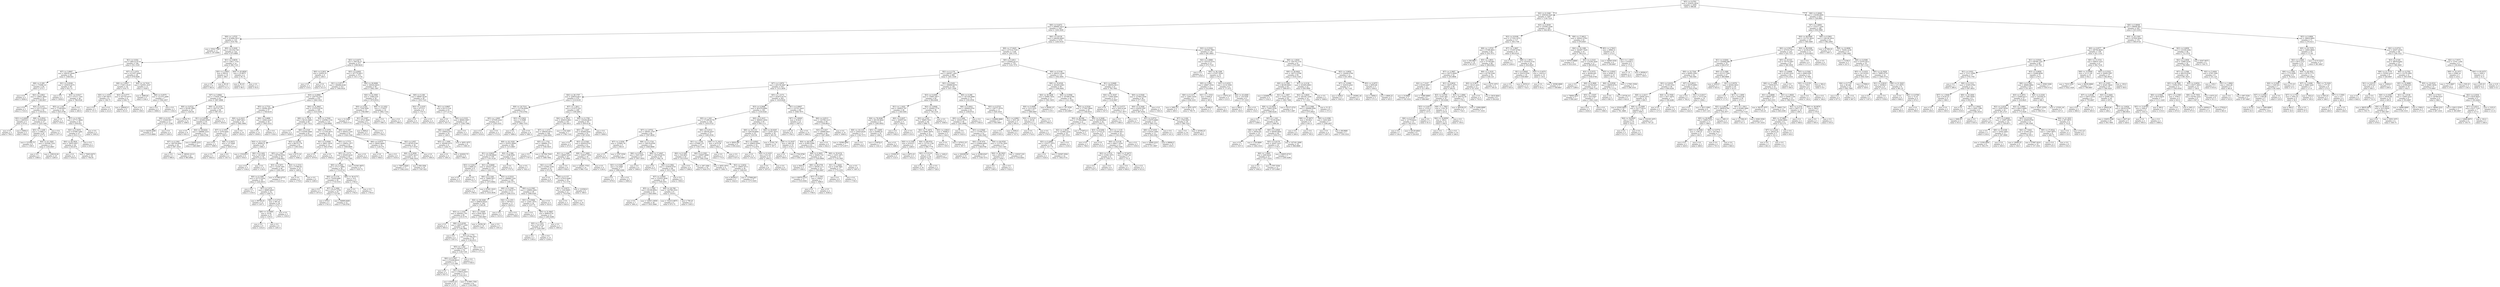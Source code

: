 digraph Tree {
node [shape=box] ;
0 [label="X[5] <= 6.4783\nmse = 332635.3634\nsamples = 2000\nvalue = 996.86"] ;
1 [label="X[2] <= 6.1048\nmse = 309528.5324\nsamples = 1567\nvalue = 1126.7224"] ;
0 -> 1 [labeldistance=2.5, labelangle=45, headlabel="True"] ;
2 [label="X[8] <= 9.4472\nmse = 268085.5012\nsamples = 1407\nvalue = 1204.3049"] ;
1 -> 2 ;
3 [label="X[8] <= 1.0725\nmse = 312694.5013\nsamples = 133\nvalue = 818.782"] ;
2 -> 3 ;
4 [label="mse = 5554.7769\nsamples = 11\nvalue = 187.6364"] ;
3 -> 4 ;
5 [label="X[0] <= 0.2429\nmse = 301232.739\nsamples = 122\nvalue = 875.6885"] ;
3 -> 5 ;
6 [label="X[1] <= 0.924\nmse = 288122.9719\nsamples = 108\nvalue = 951.5185"] ;
5 -> 6 ;
7 [label="X[7] <= 3.8897\nmse = 209181.6444\nsamples = 80\nvalue = 1046.925"] ;
6 -> 7 ;
8 [label="X[6] <= 0.385\nmse = 170496.16\nsamples = 40\nvalue = 1272.7"] ;
7 -> 8 ;
9 [label="mse = 0.0\nsamples = 5\nvalue = 1858.0"] ;
8 -> 9 ;
10 [label="X[2] <= 2.0821\nmse = 138921.9641\nsamples = 35\nvalue = 1189.0857"] ;
8 -> 10 ;
11 [label="mse = 0.0\nsamples = 3\nvalue = 1723.0"] ;
10 -> 11 ;
12 [label="X[3] <= 0.472\nmse = 122715.6553\nsamples = 32\nvalue = 1139.0312"] ;
10 -> 12 ;
13 [label="X[3] <= 0.4428\nmse = 24033.6\nsamples = 5\nvalue = 674.0"] ;
12 -> 13 ;
14 [label="mse = 0.0\nsamples = 3\nvalue = 794.0"] ;
13 -> 14 ;
15 [label="mse = 6084.0\nsamples = 2\nvalue = 494.0"] ;
13 -> 15 ;
16 [label="X[8] <= 4.9541\nmse = 93526.941\nsamples = 27\nvalue = 1225.1481"] ;
12 -> 16 ;
17 [label="X[5] <= 1.1208\nmse = 115891.0\nsamples = 20\nvalue = 1277.0"] ;
16 -> 17 ;
18 [label="mse = 121500.75\nsamples = 8\nvalue = 1189.0"] ;
17 -> 18 ;
19 [label="X[4] <= 41.3583\nmse = 103546.7222\nsamples = 12\nvalue = 1335.6667"] ;
17 -> 19 ;
20 [label="mse = 0.0\nsamples = 2\nvalue = 1586.0"] ;
19 -> 20 ;
21 [label="mse = 109216.04\nsamples = 10\nvalue = 1285.6"] ;
19 -> 21 ;
22 [label="mse = 0.0\nsamples = 7\nvalue = 1077.0"] ;
16 -> 22 ;
23 [label="X[1] <= 0.8349\nmse = 145918.4275\nsamples = 40\nvalue = 821.15"] ;
7 -> 23 ;
24 [label="mse = 0.0\nsamples = 2\nvalue = 1830.0"] ;
23 -> 24 ;
25 [label="X[3] <= 0.6317\nmse = 97211.7341\nsamples = 38\nvalue = 768.0526"] ;
23 -> 25 ;
26 [label="X[5] <= 1.243\nmse = 77328.6021\nsamples = 34\nvalue = 825.4706"] ;
25 -> 26 ;
27 [label="mse = 0.0\nsamples = 2\nvalue = 359.0"] ;
26 -> 27 ;
28 [label="X[7] <= 4.1061\nmse = 67711.9844\nsamples = 32\nvalue = 854.625"] ;
26 -> 28 ;
29 [label="X[3] <= 0.5676\nmse = 67569.7284\nsamples = 27\nvalue = 810.1111"] ;
28 -> 29 ;
30 [label="X[4] <= 44.3624\nmse = 70933.4427\nsamples = 24\nvalue = 833.875"] ;
29 -> 30 ;
31 [label="mse = 0.0\nsamples = 4\nvalue = 1033.0"] ;
30 -> 31 ;
32 [label="mse = 75603.9475\nsamples = 20\nvalue = 794.05"] ;
30 -> 32 ;
33 [label="mse = 0.0\nsamples = 3\nvalue = 620.0"] ;
29 -> 33 ;
34 [label="mse = 0.0\nsamples = 5\nvalue = 1095.0"] ;
28 -> 34 ;
35 [label="mse = 0.0\nsamples = 4\nvalue = 280.0"] ;
25 -> 35 ;
36 [label="X[7] <= 3.1074\nmse = 413357.4949\nsamples = 28\nvalue = 678.9286"] ;
6 -> 36 ;
37 [label="X[8] <= 3.0457\nmse = 172611.8125\nsamples = 16\nvalue = 416.75"] ;
36 -> 37 ;
38 [label="X[5] <= 1.1479\nmse = 697.6875\nsamples = 8\nvalue = 196.75"] ;
37 -> 38 ;
39 [label="mse = 0.0\nsamples = 2\nvalue = 151.0"] ;
38 -> 39 ;
40 [label="mse = 0.0\nsamples = 6\nvalue = 212.0"] ;
38 -> 40 ;
41 [label="X[3] <= 0.4777\nmse = 247725.9375\nsamples = 8\nvalue = 636.75"] ;
37 -> 41 ;
42 [label="mse = 206045.0\nsamples = 6\nvalue = 813.0"] ;
41 -> 42 ;
43 [label="mse = 0.0\nsamples = 2\nvalue = 108.0"] ;
41 -> 43 ;
44 [label="X[4] <= 14.7416\nmse = 520501.4167\nsamples = 12\nvalue = 1028.5"] ;
36 -> 44 ;
45 [label="mse = 3696.64\nsamples = 5\nvalue = 236.4"] ;
44 -> 45 ;
46 [label="X[6] <= 0.0575\nmse = 121375.3469\nsamples = 7\nvalue = 1594.2857"] ;
44 -> 46 ;
47 [label="mse = 0.0\nsamples = 4\nvalue = 1896.0"] ;
46 -> 47 ;
48 [label="mse = 0.0\nsamples = 3\nvalue = 1192.0"] ;
46 -> 48 ;
49 [label="X[1] <= 0.8679\nmse = 15811.7755\nsamples = 14\nvalue = 290.7143"] ;
5 -> 49 ;
50 [label="X[5] <= 2.5954\nmse = 836.01\nsamples = 10\nvalue = 368.7"] ;
49 -> 50 ;
51 [label="mse = 0.0\nsamples = 8\nvalue = 383.0"] ;
50 -> 51 ;
52 [label="mse = 90.25\nsamples = 2\nvalue = 311.5"] ;
50 -> 52 ;
53 [label="X[4] <= 45.8958\nmse = 35.6875\nsamples = 4\nvalue = 95.75"] ;
49 -> 53 ;
54 [label="mse = 56.25\nsamples = 2\nvalue = 98.5"] ;
53 -> 54 ;
55 [label="mse = 0.0\nsamples = 2\nvalue = 93.0"] ;
53 -> 55 ;
56 [label="X[6] <= 0.8139\nmse = 246292.6005\nsamples = 1274\nvalue = 1244.5518"] ;
2 -> 56 ;
57 [label="X[8] <= 17.0425\nmse = 237214.7105\nsamples = 1156\nvalue = 1281.5701"] ;
56 -> 57 ;
58 [label="X[3] <= 0.4475\nmse = 180130.37\nsamples = 377\nvalue = 1398.9629"] ;
57 -> 58 ;
59 [label="X[0] <= 0.3631\nmse = 22650.25\nsamples = 4\nvalue = 260.5"] ;
58 -> 59 ;
60 [label="mse = 0.0\nsamples = 2\nvalue = 110.0"] ;
59 -> 60 ;
61 [label="mse = 0.0\nsamples = 2\nvalue = 411.0"] ;
59 -> 61 ;
62 [label="X[3] <= 0.6402\nmse = 167770.9411\nsamples = 373\nvalue = 1411.1716"] ;
58 -> 62 ;
63 [label="X[1] <= 0.8717\nmse = 166466.6168\nsamples = 315\nvalue = 1364.9524"] ;
62 -> 63 ;
64 [label="X[7] <= 3.6964\nmse = 173029.7286\nsamples = 83\nvalue = 1087.6988"] ;
63 -> 64 ;
65 [label="X[6] <= 0.6722\nmse = 50109.7984\nsamples = 25\nvalue = 1320.04"] ;
64 -> 65 ;
66 [label="X[0] <= 0.231\nmse = 31644.5917\nsamples = 13\nvalue = 1157.1538"] ;
65 -> 66 ;
67 [label="mse = 44239.2099\nsamples = 9\nvalue = 1135.8889"] ;
66 -> 67 ;
68 [label="mse = 0.0\nsamples = 4\nvalue = 1205.0"] ;
66 -> 68 ;
69 [label="mse = 10232.75\nsamples = 12\nvalue = 1496.5"] ;
65 -> 69 ;
70 [label="X[8] <= 14.2374\nmse = 192714.7301\nsamples = 58\nvalue = 987.5517"] ;
64 -> 70 ;
71 [label="X[1] <= 0.8588\nmse = 163462.0509\nsamples = 55\nvalue = 942.2"] ;
70 -> 71 ;
72 [label="mse = 0.0\nsamples = 8\nvalue = 601.0"] ;
71 -> 72 ;
73 [label="X[4] <= 39.6254\nmse = 168096.7533\nsamples = 47\nvalue = 1000.2766"] ;
71 -> 73 ;
74 [label="X[7] <= 4.1061\nmse = 160728.6942\nsamples = 44\nvalue = 967.1818"] ;
73 -> 74 ;
75 [label="mse = 0.0\nsamples = 2\nvalue = 996.0"] ;
74 -> 75 ;
76 [label="mse = 168341.0113\nsamples = 42\nvalue = 965.8095"] ;
74 -> 76 ;
77 [label="mse = 24494.2222\nsamples = 3\nvalue = 1485.6667"] ;
73 -> 77 ;
78 [label="mse = 0.0\nsamples = 3\nvalue = 1819.0"] ;
70 -> 78 ;
79 [label="X[3] <= 0.4984\nmse = 126779.2341\nsamples = 232\nvalue = 1464.1422"] ;
63 -> 79 ;
80 [label="X[5] <= 2.7722\nmse = 30308.3433\nsamples = 37\nvalue = 1746.6216"] ;
79 -> 80 ;
81 [label="X[0] <= 0.1615\nmse = 6987.6011\nsamples = 19\nvalue = 1882.3684"] ;
80 -> 81 ;
82 [label="X[7] <= 2.1053\nmse = 3378.4444\nsamples = 9\nvalue = 1805.0"] ;
81 -> 82 ;
83 [label="mse = 0.0\nsamples = 2\nvalue = 1698.0"] ;
82 -> 83 ;
84 [label="X[6] <= 0.5672\nmse = 137.9592\nsamples = 7\nvalue = 1835.5714"] ;
82 -> 84 ;
85 [label="mse = 0.0\nsamples = 5\nvalue = 1843.0"] ;
84 -> 85 ;
86 [label="mse = 0.0\nsamples = 2\nvalue = 1817.0"] ;
84 -> 86 ;
87 [label="mse = 0.0\nsamples = 10\nvalue = 1952.0"] ;
81 -> 87 ;
88 [label="X[6] <= 0.4899\nmse = 14942.2222\nsamples = 18\nvalue = 1603.3333"] ;
80 -> 88 ;
89 [label="mse = 0.0\nsamples = 15\nvalue = 1658.0"] ;
88 -> 89 ;
90 [label="mse = 0.0\nsamples = 3\nvalue = 1330.0"] ;
88 -> 90 ;
91 [label="X[4] <= 31.9647\nmse = 127070.6378\nsamples = 195\nvalue = 1410.5436"] ;
79 -> 91 ;
92 [label="X[8] <= 11.7676\nmse = 94122.5683\nsamples = 85\nvalue = 1267.7412"] ;
91 -> 92 ;
93 [label="mse = 0.0\nsamples = 4\nvalue = 1839.0"] ;
92 -> 93 ;
94 [label="X[6] <= 0.529\nmse = 81859.3848\nsamples = 81\nvalue = 1239.5309"] ;
92 -> 94 ;
95 [label="X[4] <= 22.1125\nmse = 36409.31\nsamples = 20\nvalue = 1084.3"] ;
94 -> 95 ;
96 [label="mse = 153228.0\nsamples = 4\nvalue = 934.0"] ;
95 -> 96 ;
97 [label="X[0] <= 0.1402\nmse = 145.2344\nsamples = 16\nvalue = 1121.875"] ;
95 -> 97 ;
98 [label="mse = 0.0\nsamples = 5\nvalue = 1104.0"] ;
97 -> 98 ;
99 [label="mse = 0.0\nsamples = 11\nvalue = 1130.0"] ;
97 -> 99 ;
100 [label="X[3] <= 0.6181\nmse = 86270.179\nsamples = 61\nvalue = 1290.4262"] ;
94 -> 100 ;
101 [label="X[5] <= 1.243\nmse = 80794.0354\nsamples = 56\nvalue = 1258.4821"] ;
100 -> 101 ;
102 [label="X[3] <= 0.5071\nmse = 72230.7491\nsamples = 46\nvalue = 1209.1087"] ;
101 -> 102 ;
103 [label="X[0] <= 0.1289\nmse = 33773.3254\nsamples = 39\nvalue = 1224.4615"] ;
102 -> 103 ;
104 [label="mse = 0.0\nsamples = 7\nvalue = 1150.0"] ;
103 -> 104 ;
105 [label="X[7] <= 2.074\nmse = 39683.0625\nsamples = 32\nvalue = 1240.75"] ;
103 -> 105 ;
106 [label="mse = 99798.25\nsamples = 12\nvalue = 1187.5"] ;
105 -> 106 ;
107 [label="X[0] <= 0.2733\nmse = 891.81\nsamples = 20\nvalue = 1272.7"] ;
105 -> 107 ;
108 [label="X[8] <= 15.0468\nmse = 19.44\nsamples = 15\nvalue = 1255.6"] ;
107 -> 108 ;
109 [label="mse = 0.0\nsamples = 9\nvalue = 1252.0"] ;
108 -> 109 ;
110 [label="mse = 0.0\nsamples = 6\nvalue = 1261.0"] ;
108 -> 110 ;
111 [label="mse = 0.0\nsamples = 5\nvalue = 1324.0"] ;
107 -> 111 ;
112 [label="mse = 277863.6735\nsamples = 7\nvalue = 1123.5714"] ;
102 -> 112 ;
113 [label="X[2] <= 2.1514\nmse = 57389.04\nsamples = 10\nvalue = 1485.6"] ;
101 -> 113 ;
114 [label="mse = 0.0\nsamples = 4\nvalue = 1779.0"] ;
113 -> 114 ;
115 [label="mse = 0.0\nsamples = 6\nvalue = 1290.0"] ;
113 -> 115 ;
116 [label="mse = 8172.16\nsamples = 5\nvalue = 1648.2"] ;
100 -> 116 ;
117 [label="X[2] <= 3.7026\nmse = 124596.1154\nsamples = 110\nvalue = 1520.8909"] ;
91 -> 117 ;
118 [label="X[0] <= 0.1078\nmse = 111530.5675\nsamples = 58\nvalue = 1692.8103"] ;
117 -> 118 ;
119 [label="X[1] <= 0.9384\nmse = 16621.3018\nsamples = 13\nvalue = 1842.0769"] ;
118 -> 119 ;
120 [label="mse = 0.0\nsamples = 5\nvalue = 1679.0"] ;
119 -> 120 ;
121 [label="mse = 0.0\nsamples = 8\nvalue = 1944.0"] ;
119 -> 121 ;
122 [label="X[5] <= 3.7772\nmse = 130652.7477\nsamples = 45\nvalue = 1649.6889"] ;
118 -> 122 ;
123 [label="X[5] <= 1.3173\nmse = 65029.4224\nsamples = 43\nvalue = 1706.1395"] ;
122 -> 123 ;
124 [label="X[0] <= 0.1492\nmse = 57117.4964\nsamples = 39\nvalue = 1733.8718"] ;
123 -> 124 ;
125 [label="X[0] <= 0.1176\nmse = 73229.0489\nsamples = 30\nvalue = 1718.5333"] ;
124 -> 125 ;
126 [label="mse = 0.0\nsamples = 5\nvalue = 1673.0"] ;
125 -> 126 ;
127 [label="X[7] <= 3.1694\nmse = 87377.2704\nsamples = 25\nvalue = 1727.64"] ;
125 -> 127 ;
128 [label="mse = 676.0\nsamples = 2\nvalue = 1741.0"] ;
127 -> 128 ;
129 [label="mse = 94899.6408\nsamples = 23\nvalue = 1726.4783"] ;
127 -> 129 ;
130 [label="X[4] <= 36.4173\nmse = 14.0\nsamples = 9\nvalue = 1785.0"] ;
124 -> 130 ;
131 [label="mse = 0.0\nsamples = 2\nvalue = 1792.0"] ;
130 -> 131 ;
132 [label="mse = 0.0\nsamples = 7\nvalue = 1783.0"] ;
130 -> 132 ;
133 [label="mse = 61561.6875\nsamples = 4\nvalue = 1435.75"] ;
123 -> 133 ;
134 [label="mse = 0.0\nsamples = 2\nvalue = 436.0"] ;
122 -> 134 ;
135 [label="X[0] <= 0.1267\nmse = 69432.1165\nsamples = 52\nvalue = 1329.1346"] ;
117 -> 135 ;
136 [label="X[6] <= 0.0575\nmse = 56043.9844\nsamples = 16\nvalue = 1129.375"] ;
135 -> 136 ;
137 [label="mse = 0.0\nsamples = 10\nvalue = 946.0"] ;
136 -> 137 ;
138 [label="mse = 0.0\nsamples = 6\nvalue = 1435.0"] ;
136 -> 138 ;
139 [label="X[2] <= 4.957\nmse = 49765.0764\nsamples = 36\nvalue = 1417.9167"] ;
135 -> 139 ;
140 [label="X[6] <= 0.3958\nmse = 43297.4215\nsamples = 33\nvalue = 1448.1818"] ;
139 -> 140 ;
141 [label="mse = 76972.6505\nsamples = 17\nvalue = 1392.2353"] ;
140 -> 141 ;
142 [label="mse = 658.3594\nsamples = 16\nvalue = 1507.625"] ;
140 -> 142 ;
143 [label="mse = 0.0\nsamples = 3\nvalue = 1085.0"] ;
139 -> 143 ;
144 [label="X[4] <= 26.8496\nmse = 100242.8433\nsamples = 58\nvalue = 1662.1897"] ;
62 -> 144 ;
145 [label="X[4] <= 22.3583\nmse = 15482.019\nsamples = 29\nvalue = 1870.6552"] ;
144 -> 145 ;
146 [label="X[0] <= 0.203\nmse = 7256.5956\nsamples = 15\nvalue = 1766.0667"] ;
145 -> 146 ;
147 [label="mse = 12.2449\nsamples = 7\nvalue = 1820.5714"] ;
146 -> 147 ;
148 [label="X[1] <= 0.907\nmse = 8721.4844\nsamples = 8\nvalue = 1718.375"] ;
146 -> 148 ;
149 [label="mse = 8464.0\nsamples = 5\nvalue = 1673.0"] ;
148 -> 149 ;
150 [label="mse = 0.0\nsamples = 3\nvalue = 1794.0"] ;
148 -> 150 ;
151 [label="X[8] <= 12.1052\nmse = 17.6327\nsamples = 14\nvalue = 1982.7143"] ;
145 -> 151 ;
152 [label="mse = 0.0\nsamples = 12\nvalue = 1981.0"] ;
151 -> 152 ;
153 [label="mse = 0.0\nsamples = 2\nvalue = 1993.0"] ;
151 -> 153 ;
154 [label="X[0] <= 0.168\nmse = 98087.9239\nsamples = 29\nvalue = 1453.7241"] ;
144 -> 154 ;
155 [label="X[2] <= 3.2235\nmse = 8712.0\nsamples = 6\nvalue = 1747.0"] ;
154 -> 155 ;
156 [label="mse = 0.0\nsamples = 4\nvalue = 1813.0"] ;
155 -> 156 ;
157 [label="mse = 0.0\nsamples = 2\nvalue = 1615.0"] ;
155 -> 157 ;
158 [label="X[1] <= 0.8607\nmse = 93112.518\nsamples = 23\nvalue = 1377.2174"] ;
154 -> 158 ;
159 [label="mse = 0.0\nsamples = 4\nvalue = 1617.0"] ;
158 -> 159 ;
160 [label="X[0] <= 0.3103\nmse = 98062.5097\nsamples = 19\nvalue = 1326.7368"] ;
158 -> 160 ;
161 [label="X[6] <= 0.508\nmse = 106932.875\nsamples = 16\nvalue = 1365.5"] ;
160 -> 161 ;
162 [label="X[5] <= 1.1409\nmse = 182049.4375\nsamples = 8\nvalue = 1244.75"] ;
161 -> 162 ;
163 [label="mse = 0.0\nsamples = 4\nvalue = 1491.0"] ;
162 -> 163 ;
164 [label="mse = 242820.75\nsamples = 4\nvalue = 998.5"] ;
162 -> 164 ;
165 [label="mse = 2655.1875\nsamples = 8\nvalue = 1486.25"] ;
161 -> 165 ;
166 [label="mse = 0.0\nsamples = 3\nvalue = 1120.0"] ;
160 -> 166 ;
167 [label="X[0] <= 0.2811\nmse = 254943.8115\nsamples = 779\nvalue = 1224.7574"] ;
57 -> 167 ;
168 [label="X[2] <= 4.1176\nmse = 246567.1462\nsamples = 669\nvalue = 1261.3169"] ;
167 -> 168 ;
169 [label="X[7] <= 2.2879\nmse = 245130.5847\nsamples = 533\nvalue = 1313.3659"] ;
168 -> 169 ;
170 [label="X[4] <= 26.1707\nmse = 226016.9411\nsamples = 270\nvalue = 1210.8185"] ;
169 -> 170 ;
171 [label="X[8] <= 18.7314\nmse = 112726.8209\nsamples = 21\nvalue = 1703.4762"] ;
170 -> 171 ;
172 [label="X[5] <= 1.2005\nmse = 107030.2222\nsamples = 6\nvalue = 1250.3333"] ;
171 -> 172 ;
173 [label="mse = 0.0\nsamples = 4\nvalue = 1019.0"] ;
172 -> 173 ;
174 [label="mse = 0.0\nsamples = 2\nvalue = 1713.0"] ;
172 -> 174 ;
175 [label="X[3] <= 0.5622\nmse = 15.9289\nsamples = 15\nvalue = 1884.7333"] ;
171 -> 175 ;
176 [label="mse = 0.0\nsamples = 7\nvalue = 1889.0"] ;
175 -> 176 ;
177 [label="mse = 0.0\nsamples = 8\nvalue = 1881.0"] ;
175 -> 177 ;
178 [label="X[7] <= 1.5811\nmse = 213375.522\nsamples = 249\nvalue = 1169.2691"] ;
170 -> 178 ;
179 [label="X[4] <= 71.3412\nmse = 200610.4821\nsamples = 191\nvalue = 1263.3613"] ;
178 -> 179 ;
180 [label="X[7] <= 1.1272\nmse = 198430.5073\nsamples = 184\nvalue = 1244.4402"] ;
179 -> 180 ;
181 [label="X[8] <= 42.1029\nmse = 191912.9008\nsamples = 168\nvalue = 1215.6667"] ;
180 -> 181 ;
182 [label="X[1] <= 0.8425\nmse = 191248.8929\nsamples = 159\nvalue = 1191.0126"] ;
181 -> 182 ;
183 [label="X[3] <= 0.6417\nmse = 6480.25\nsamples = 6\nvalue = 831.5"] ;
182 -> 183 ;
184 [label="mse = 0.0\nsamples = 3\nvalue = 912.0"] ;
183 -> 184 ;
185 [label="mse = 0.0\nsamples = 3\nvalue = 751.0"] ;
183 -> 185 ;
186 [label="X[1] <= 0.8468\nmse = 193227.3537\nsamples = 153\nvalue = 1205.1111"] ;
182 -> 186 ;
187 [label="X[0] <= 0.1262\nmse = 74900.5917\nsamples = 13\nvalue = 1473.8462"] ;
186 -> 187 ;
188 [label="mse = 0.0\nsamples = 2\nvalue = 1790.0"] ;
187 -> 188 ;
189 [label="mse = 67041.3223\nsamples = 11\nvalue = 1416.3636"] ;
187 -> 189 ;
190 [label="X[3] <= 0.5223\nmse = 196886.1324\nsamples = 140\nvalue = 1180.1571"] ;
186 -> 190 ;
191 [label="X[0] <= 0.1595\nmse = 211138.0177\nsamples = 111\nvalue = 1206.3153"] ;
190 -> 191 ;
192 [label="X[4] <= 36.3208\nmse = 208916.9524\nsamples = 100\nvalue = 1160.26"] ;
191 -> 192 ;
193 [label="X[5] <= 1.1316\nmse = 240026.1791\nsamples = 85\nvalue = 1135.5176"] ;
192 -> 193 ;
194 [label="mse = 0.0\nsamples = 3\nvalue = 893.0"] ;
193 -> 194 ;
195 [label="X[6] <= 0.4338\nmse = 246577.1404\nsamples = 82\nvalue = 1144.3902"] ;
193 -> 195 ;
196 [label="mse = 0.0\nsamples = 4\nvalue = 1307.0"] ;
195 -> 196 ;
197 [label="X[5] <= 1.774\nmse = 257796.5871\nsamples = 78\nvalue = 1136.0513"] ;
195 -> 197 ;
198 [label="X[5] <= 1.243\nmse = 263012.7057\nsamples = 76\nvalue = 1129.7105"] ;
197 -> 198 ;
199 [label="X[0] <= 0.1407\nmse = 272248.9818\nsamples = 73\nvalue = 1137.589"] ;
198 -> 199 ;
200 [label="mse = 0.0\nsamples = 2\nvalue = 927.0"] ;
199 -> 200 ;
201 [label="X[5] <= 1.2005\nmse = 278633.5453\nsamples = 71\nvalue = 1143.5211"] ;
199 -> 201 ;
202 [label="mse = 63455.25\nsamples = 10\nvalue = 1137.5"] ;
201 -> 202 ;
203 [label="mse = 313901.7581\nsamples = 61\nvalue = 1144.5082"] ;
201 -> 203 ;
204 [label="mse = 0.0\nsamples = 3\nvalue = 938.0"] ;
198 -> 204 ;
205 [label="mse = 0.0\nsamples = 2\nvalue = 1377.0"] ;
197 -> 205 ;
206 [label="X[1] <= 1.0249\nmse = 9504.3822\nsamples = 15\nvalue = 1300.4667"] ;
192 -> 206 ;
207 [label="mse = 14256.36\nsamples = 10\nvalue = 1300.2"] ;
206 -> 207 ;
208 [label="mse = 0.0\nsamples = 5\nvalue = 1301.0"] ;
206 -> 208 ;
209 [label="X[2] <= 2.1351\nmse = 36750.0\nsamples = 11\nvalue = 1625.0"] ;
191 -> 209 ;
210 [label="mse = 0.0\nsamples = 5\nvalue = 1415.0"] ;
209 -> 210 ;
211 [label="mse = 0.0\nsamples = 6\nvalue = 1800.0"] ;
209 -> 211 ;
212 [label="X[0] <= 0.1595\nmse = 129692.2402\nsamples = 29\nvalue = 1080.0345"] ;
190 -> 212 ;
213 [label="X[3] <= 0.5848\nmse = 12441.1875\nsamples = 24\nvalue = 1237.75"] ;
212 -> 213 ;
214 [label="mse = 0.0\nsamples = 3\nvalue = 1044.0"] ;
213 -> 214 ;
215 [label="X[4] <= 31.9647\nmse = 8089.6735\nsamples = 21\nvalue = 1265.4286"] ;
213 -> 215 ;
216 [label="X[5] <= 1.1551\nmse = 233.4722\nsamples = 18\nvalue = 1229.1667"] ;
215 -> 216 ;
217 [label="mse = 0.0\nsamples = 3\nvalue = 1195.0"] ;
216 -> 217 ;
218 [label="mse = 0.0\nsamples = 15\nvalue = 1236.0"] ;
216 -> 218 ;
219 [label="mse = 0.0\nsamples = 3\nvalue = 1483.0"] ;
215 -> 219 ;
220 [label="mse = 0.0\nsamples = 5\nvalue = 323.0"] ;
212 -> 220 ;
221 [label="X[2] <= 2.568\nmse = 3196.8395\nsamples = 9\nvalue = 1651.2222"] ;
181 -> 221 ;
222 [label="mse = 0.0\nsamples = 2\nvalue = 1757.0"] ;
221 -> 222 ;
223 [label="mse = 0.0\nsamples = 7\nvalue = 1621.0"] ;
221 -> 223 ;
224 [label="X[5] <= 1.1741\nmse = 166894.3711\nsamples = 16\nvalue = 1546.5625"] ;
180 -> 224 ;
225 [label="mse = 0.0\nsamples = 3\nvalue = 1797.0"] ;
224 -> 225 ;
226 [label="mse = 187594.7929\nsamples = 13\nvalue = 1488.7692"] ;
224 -> 226 ;
227 [label="mse = 1142.2041\nsamples = 7\nvalue = 1760.7143"] ;
179 -> 227 ;
228 [label="X[0] <= 0.1799\nmse = 130246.8633\nsamples = 58\nvalue = 859.4138"] ;
178 -> 228 ;
229 [label="X[5] <= 1.2207\nmse = 85484.0542\nsamples = 55\nvalue = 807.6182"] ;
228 -> 229 ;
230 [label="mse = 0.0\nsamples = 4\nvalue = 475.0"] ;
229 -> 230 ;
231 [label="X[3] <= 0.5363\nmse = 82830.8743\nsamples = 51\nvalue = 833.7059"] ;
229 -> 231 ;
232 [label="X[1] <= 1.1446\nmse = 46865.5225\nsamples = 33\nvalue = 741.8485"] ;
231 -> 232 ;
233 [label="X[2] <= 2.145\nmse = 41944.3104\nsamples = 25\nvalue = 672.36"] ;
232 -> 233 ;
234 [label="mse = 0.0\nsamples = 6\nvalue = 540.0"] ;
233 -> 234 ;
235 [label="X[0] <= 0.137\nmse = 47910.4488\nsamples = 19\nvalue = 714.1579"] ;
233 -> 235 ;
236 [label="X[1] <= 0.9273\nmse = 1343.6095\nsamples = 13\nvalue = 776.0769"] ;
235 -> 236 ;
237 [label="mse = 0.0\nsamples = 3\nvalue = 843.0"] ;
236 -> 237 ;
238 [label="mse = 0.0\nsamples = 10\nvalue = 756.0"] ;
236 -> 238 ;
239 [label="mse = 122500.0\nsamples = 6\nvalue = 580.0"] ;
235 -> 239 ;
240 [label="mse = 0.0\nsamples = 8\nvalue = 959.0"] ;
232 -> 240 ;
241 [label="X[8] <= 17.2895\nmse = 104937.7654\nsamples = 18\nvalue = 1002.1111"] ;
231 -> 241 ;
242 [label="mse = 129281.7755\nsamples = 14\nvalue = 966.7143"] ;
241 -> 242 ;
243 [label="mse = 0.0\nsamples = 4\nvalue = 1126.0"] ;
241 -> 243 ;
244 [label="mse = 0.0\nsamples = 3\nvalue = 1809.0"] ;
228 -> 244 ;
245 [label="X[5] <= 1.3173\nmse = 242873.9179\nsamples = 263\nvalue = 1418.6426"] ;
169 -> 245 ;
246 [label="X[3] <= 0.5848\nmse = 261676.6984\nsamples = 183\nvalue = 1318.0328"] ;
245 -> 246 ;
247 [label="X[5] <= 1.243\nmse = 171285.6179\nsamples = 138\nvalue = 1435.0725"] ;
246 -> 247 ;
248 [label="X[7] <= 2.9752\nmse = 189301.5797\nsamples = 66\nvalue = 1597.8939"] ;
247 -> 248 ;
249 [label="X[7] <= 2.5556\nmse = 153485.76\nsamples = 5\nvalue = 963.8"] ;
248 -> 249 ;
250 [label="mse = 0.0\nsamples = 2\nvalue = 1441.0"] ;
249 -> 250 ;
251 [label="mse = 2787.5556\nsamples = 3\nvalue = 645.6667"] ;
249 -> 251 ;
252 [label="X[8] <= 17.1724\nmse = 156578.9336\nsamples = 61\nvalue = 1649.8689"] ;
248 -> 252 ;
253 [label="X[6] <= 0.5012\nmse = 1925.5207\nsamples = 11\nvalue = 1957.5455"] ;
252 -> 253 ;
254 [label="X[3] <= 0.5285\nmse = 52.2449\nsamples = 7\nvalue = 1990.4286"] ;
253 -> 254 ;
255 [label="mse = 0.0\nsamples = 2\nvalue = 1979.0"] ;
254 -> 255 ;
256 [label="mse = 0.0\nsamples = 5\nvalue = 1995.0"] ;
254 -> 256 ;
257 [label="mse = 0.0\nsamples = 4\nvalue = 1900.0"] ;
253 -> 257 ;
258 [label="X[8] <= 17.4047\nmse = 165194.6276\nsamples = 50\nvalue = 1582.18"] ;
252 -> 258 ;
259 [label="mse = 0.0\nsamples = 2\nvalue = 777.0"] ;
258 -> 259 ;
260 [label="X[0] <= 0.1862\nmse = 143939.0725\nsamples = 48\nvalue = 1615.7292"] ;
258 -> 260 ;
261 [label="X[7] <= 3.0045\nmse = 153553.3938\nsamples = 39\nvalue = 1549.2051"] ;
260 -> 261 ;
262 [label="X[5] <= 1.1582\nmse = 95108.9054\nsamples = 33\nvalue = 1645.6061"] ;
261 -> 262 ;
263 [label="mse = 0.0\nsamples = 7\nvalue = 1691.0"] ;
262 -> 263 ;
264 [label="mse = 120011.0059\nsamples = 26\nvalue = 1633.3846"] ;
262 -> 264 ;
265 [label="X[8] <= 20.708\nmse = 142768.3333\nsamples = 6\nvalue = 1019.0"] ;
261 -> 265 ;
266 [label="mse = 152212.6875\nsamples = 4\nvalue = 875.75"] ;
265 -> 266 ;
267 [label="mse = 756.25\nsamples = 2\nvalue = 1305.5"] ;
265 -> 267 ;
268 [label="mse = 0.0\nsamples = 9\nvalue = 1904.0"] ;
260 -> 268 ;
269 [label="X[6] <= 0.2512\nmse = 108192.9257\nsamples = 72\nvalue = 1285.8194"] ;
247 -> 269 ;
270 [label="X[1] <= 1.1204\nmse = 87666.135\nsamples = 67\nvalue = 1330.1194"] ;
269 -> 270 ;
271 [label="X[0] <= 0.1445\nmse = 334.4931\nsamples = 24\nvalue = 1415.9167"] ;
270 -> 271 ;
272 [label="mse = 0.0\nsamples = 8\nvalue = 1399.0"] ;
271 -> 272 ;
273 [label="mse = 287.1094\nsamples = 16\nvalue = 1424.375"] ;
271 -> 273 ;
274 [label="X[0] <= 0.1595\nmse = 130007.6668\nsamples = 43\nvalue = 1282.2326"] ;
270 -> 274 ;
275 [label="mse = 2655.1875\nsamples = 4\nvalue = 1492.75"] ;
274 -> 275 ;
276 [label="X[2] <= 3.0432\nmse = 138057.8711\nsamples = 39\nvalue = 1260.641"] ;
274 -> 276 ;
277 [label="mse = 85264.0\nsamples = 2\nvalue = 1022.0"] ;
276 -> 277 ;
278 [label="mse = 137666.843\nsamples = 37\nvalue = 1273.5405"] ;
276 -> 278 ;
279 [label="X[4] <= 71.3412\nmse = 4570.56\nsamples = 5\nvalue = 692.2"] ;
269 -> 279 ;
280 [label="mse = 0.0\nsamples = 2\nvalue = 775.0"] ;
279 -> 280 ;
281 [label="mse = 0.0\nsamples = 3\nvalue = 637.0"] ;
279 -> 281 ;
282 [label="X[0] <= 0.1615\nmse = 368043.1654\nsamples = 45\nvalue = 959.1111"] ;
246 -> 282 ;
283 [label="X[8] <= 19.1151\nmse = 329159.6064\nsamples = 25\nvalue = 1333.56"] ;
282 -> 283 ;
284 [label="mse = 8929.284\nsamples = 9\nvalue = 659.2222"] ;
283 -> 284 ;
285 [label="X[1] <= 0.8563\nmse = 109622.8594\nsamples = 16\nvalue = 1712.875"] ;
283 -> 285 ;
286 [label="mse = 0.0\nsamples = 4\nvalue = 1141.0"] ;
285 -> 286 ;
287 [label="X[0] <= 0.1419\nmse = 812.25\nsamples = 12\nvalue = 1903.5"] ;
285 -> 287 ;
288 [label="mse = 0.0\nsamples = 6\nvalue = 1875.0"] ;
287 -> 288 ;
289 [label="mse = 0.0\nsamples = 6\nvalue = 1932.0"] ;
287 -> 289 ;
290 [label="X[4] <= 20.6267\nmse = 22301.4475\nsamples = 20\nvalue = 491.05"] ;
282 -> 290 ;
291 [label="mse = 31541.76\nsamples = 10\nvalue = 567.2"] ;
290 -> 291 ;
292 [label="X[4] <= 31.9167\nmse = 1463.49\nsamples = 10\nvalue = 414.9"] ;
290 -> 292 ;
293 [label="mse = 0.0\nsamples = 3\nvalue = 440.0"] ;
292 -> 293 ;
294 [label="mse = 1704.9796\nsamples = 7\nvalue = 404.1429"] ;
292 -> 294 ;
295 [label="X[1] <= 0.8607\nmse = 123741.0423\nsamples = 80\nvalue = 1648.7875"] ;
245 -> 295 ;
296 [label="X[7] <= 3.9026\nmse = 8140.0\nsamples = 21\nvalue = 1907.0"] ;
295 -> 296 ;
297 [label="mse = 61.25\nsamples = 6\nvalue = 1764.5"] ;
296 -> 297 ;
298 [label="mse = 0.0\nsamples = 15\nvalue = 1964.0"] ;
296 -> 298 ;
299 [label="X[6] <= 0.6513\nmse = 132709.1215\nsamples = 59\nvalue = 1556.8814"] ;
295 -> 299 ;
300 [label="X[3] <= 0.627\nmse = 138966.9021\nsamples = 49\nvalue = 1497.4694"] ;
299 -> 300 ;
301 [label="X[4] <= 48.5415\nmse = 41993.4386\nsamples = 43\nvalue = 1616.8372"] ;
300 -> 301 ;
302 [label="X[6] <= 0.3925\nmse = 50263.719\nsamples = 22\nvalue = 1520.0909"] ;
301 -> 302 ;
303 [label="mse = 5043.0\nsamples = 4\nvalue = 1189.0"] ;
302 -> 303 ;
304 [label="X[8] <= 29.2756\nmse = 30539.1111\nsamples = 18\nvalue = 1593.6667"] ;
302 -> 304 ;
305 [label="mse = 40070.2314\nsamples = 11\nvalue = 1533.6364"] ;
304 -> 305 ;
306 [label="X[7] <= 4.1501\nmse = 1000.0\nsamples = 7\nvalue = 1688.0"] ;
304 -> 306 ;
307 [label="mse = 0.0\nsamples = 5\nvalue = 1708.0"] ;
306 -> 307 ;
308 [label="mse = 0.0\nsamples = 2\nvalue = 1638.0"] ;
306 -> 308 ;
309 [label="X[8] <= 35.6152\nmse = 13251.2971\nsamples = 21\nvalue = 1718.1905"] ;
301 -> 309 ;
310 [label="X[1] <= 1.0444\nmse = 2148.7682\nsamples = 17\nvalue = 1770.2353"] ;
309 -> 310 ;
311 [label="mse = 0.0\nsamples = 6\nvalue = 1833.0"] ;
310 -> 311 ;
312 [label="mse = 0.0\nsamples = 11\nvalue = 1736.0"] ;
310 -> 312 ;
313 [label="mse = 0.0\nsamples = 4\nvalue = 1497.0"] ;
309 -> 313 ;
314 [label="mse = 0.0\nsamples = 6\nvalue = 642.0"] ;
300 -> 314 ;
315 [label="mse = 0.0\nsamples = 10\nvalue = 1848.0"] ;
299 -> 315 ;
316 [label="X[3] <= 0.5283\nmse = 199969.6479\nsamples = 136\nvalue = 1057.3309"] ;
168 -> 316 ;
317 [label="X[3] <= 0.4309\nmse = 176901.6677\nsamples = 64\nvalue = 904.6406"] ;
316 -> 317 ;
318 [label="X[1] <= 1.1625\nmse = 160923.787\nsamples = 26\nvalue = 1146.5385"] ;
317 -> 318 ;
319 [label="X[4] <= 78.4546\nmse = 60138.5624\nsamples = 21\nvalue = 1285.0952"] ;
318 -> 319 ;
320 [label="X[8] <= 19.1151\nmse = 23025.6529\nsamples = 11\nvalue = 1194.7273"] ;
319 -> 320 ;
321 [label="mse = 19396.4082\nsamples = 7\nvalue = 1272.8571"] ;
320 -> 321 ;
322 [label="mse = 0.0\nsamples = 4\nvalue = 1058.0"] ;
320 -> 322 ;
323 [label="X[5] <= 1.6495\nmse = 82098.45\nsamples = 10\nvalue = 1384.5"] ;
319 -> 323 ;
324 [label="mse = 110976.0\nsamples = 7\nvalue = 1341.0"] ;
323 -> 324 ;
325 [label="mse = 0.0\nsamples = 3\nvalue = 1486.0"] ;
323 -> 325 ;
326 [label="X[0] <= 0.2037\nmse = 164937.84\nsamples = 5\nvalue = 564.6"] ;
318 -> 326 ;
327 [label="mse = 0.0\nsamples = 2\nvalue = 1062.0"] ;
326 -> 327 ;
328 [label="mse = 0.0\nsamples = 3\nvalue = 233.0"] ;
326 -> 328 ;
329 [label="X[2] <= 5.6049\nmse = 120404.3774\nsamples = 38\nvalue = 739.1316"] ;
317 -> 329 ;
330 [label="X[2] <= 5.422\nmse = 78865.7431\nsamples = 36\nvalue = 688.75"] ;
329 -> 330 ;
331 [label="X[4] <= 71.4672\nmse = 56991.0676\nsamples = 31\nvalue = 744.3548"] ;
330 -> 331 ;
332 [label="X[0] <= 0.1549\nmse = 41019.5\nsamples = 4\nvalue = 1268.0"] ;
331 -> 332 ;
333 [label="mse = 33306.25\nsamples = 2\nvalue = 1123.5"] ;
332 -> 333 ;
334 [label="mse = 6972.25\nsamples = 2\nvalue = 1412.5"] ;
332 -> 334 ;
335 [label="X[4] <= 86.8701\nmse = 12716.1728\nsamples = 27\nvalue = 666.7778"] ;
331 -> 335 ;
336 [label="X[3] <= 0.5116\nmse = 2.25\nsamples = 20\nvalue = 732.5"] ;
335 -> 336 ;
337 [label="mse = 0.0\nsamples = 18\nvalue = 733.0"] ;
336 -> 337 ;
338 [label="mse = 0.0\nsamples = 2\nvalue = 728.0"] ;
336 -> 338 ;
339 [label="mse = 1440.0\nsamples = 7\nvalue = 479.0"] ;
335 -> 339 ;
340 [label="X[5] <= 2.8023\nmse = 76466.4\nsamples = 5\nvalue = 344.0"] ;
330 -> 340 ;
341 [label="mse = 0.0\nsamples = 3\nvalue = 195.0"] ;
340 -> 341 ;
342 [label="mse = 107912.25\nsamples = 2\nvalue = 567.5"] ;
340 -> 342 ;
343 [label="mse = 0.0\nsamples = 2\nvalue = 1646.0"] ;
329 -> 343 ;
344 [label="X[6] <= 0.288\nmse = 181329.4969\nsamples = 72\nvalue = 1193.0556"] ;
316 -> 344 ;
345 [label="X[6] <= 0.0931\nmse = 160640.8761\nsamples = 61\nvalue = 1258.6721"] ;
344 -> 345 ;
346 [label="X[0] <= 0.1466\nmse = 163227.679\nsamples = 58\nvalue = 1241.8966"] ;
345 -> 346 ;
347 [label="mse = 0.0\nsamples = 5\nvalue = 1025.0"] ;
346 -> 347 ;
348 [label="X[3] <= 0.5848\nmse = 173769.7017\nsamples = 53\nvalue = 1262.3585"] ;
346 -> 348 ;
349 [label="X[4] <= 87.874\nmse = 218664.8402\nsamples = 26\nvalue = 1168.0769"] ;
348 -> 349 ;
350 [label="mse = 326299.04\nsamples = 15\nvalue = 1044.4"] ;
349 -> 350 ;
351 [label="mse = 22589.8347\nsamples = 11\nvalue = 1336.7273"] ;
349 -> 351 ;
352 [label="X[4] <= 64.9793\nmse = 113734.7929\nsamples = 27\nvalue = 1353.1481"] ;
348 -> 352 ;
353 [label="X[4] <= 40.5925\nmse = 4032.25\nsamples = 4\nvalue = 1458.5"] ;
352 -> 353 ;
354 [label="mse = 0.0\nsamples = 2\nvalue = 1395.0"] ;
353 -> 354 ;
355 [label="mse = 0.0\nsamples = 2\nvalue = 1522.0"] ;
353 -> 355 ;
356 [label="mse = 130547.535\nsamples = 23\nvalue = 1334.8261"] ;
352 -> 356 ;
357 [label="mse = 0.0\nsamples = 3\nvalue = 1583.0"] ;
345 -> 357 ;
358 [label="X[3] <= 0.5725\nmse = 139777.0579\nsamples = 11\nvalue = 829.1818"] ;
344 -> 358 ;
359 [label="mse = 224896.8889\nsamples = 6\nvalue = 943.6667"] ;
358 -> 359 ;
360 [label="X[1] <= 0.8961\nmse = 3031.36\nsamples = 5\nvalue = 691.8"] ;
358 -> 360 ;
361 [label="mse = 0.0\nsamples = 3\nvalue = 655.0"] ;
360 -> 361 ;
362 [label="mse = 2500.0\nsamples = 2\nvalue = 747.0"] ;
360 -> 362 ;
363 [label="X[6] <= 0.5108\nmse = 248321.4599\nsamples = 110\nvalue = 1002.4091"] ;
167 -> 363 ;
364 [label="X[8] <= 19.4528\nmse = 203265.4381\nsamples = 59\nvalue = 1206.9492"] ;
363 -> 364 ;
365 [label="X[4] <= 36.3208\nmse = 55984.7934\nsamples = 11\nvalue = 1581.5455"] ;
364 -> 365 ;
366 [label="X[0] <= 0.4946\nmse = 1212.2222\nsamples = 9\nvalue = 1680.6667"] ;
365 -> 366 ;
367 [label="X[3] <= 0.5153\nmse = 29.04\nsamples = 5\nvalue = 1711.6"] ;
366 -> 367 ;
368 [label="mse = 0.0\nsamples = 3\nvalue = 1716.0"] ;
367 -> 368 ;
369 [label="mse = 0.0\nsamples = 2\nvalue = 1705.0"] ;
367 -> 369 ;
370 [label="mse = 0.0\nsamples = 4\nvalue = 1642.0"] ;
366 -> 370 ;
371 [label="mse = 59292.25\nsamples = 2\nvalue = 1135.5"] ;
365 -> 371 ;
372 [label="X[6] <= 0.0566\nmse = 197490.6766\nsamples = 48\nvalue = 1121.1042"] ;
364 -> 372 ;
373 [label="mse = 747.5556\nsamples = 3\nvalue = 433.6667"] ;
372 -> 373 ;
374 [label="X[3] <= 0.5226\nmse = 177001.8844\nsamples = 45\nvalue = 1166.9333"] ;
372 -> 374 ;
375 [label="X[4] <= 46.096\nmse = 177364.4898\nsamples = 21\nvalue = 1307.7143"] ;
374 -> 375 ;
376 [label="X[2] <= 3.3812\nmse = 121892.2222\nsamples = 18\nvalue = 1397.3333"] ;
375 -> 376 ;
377 [label="X[3] <= 0.4868\nmse = 133377.1875\nsamples = 16\nvalue = 1417.75"] ;
376 -> 377 ;
378 [label="mse = 0.0\nsamples = 2\nvalue = 1524.0"] ;
377 -> 378 ;
379 [label="mse = 150587.9592\nsamples = 14\nvalue = 1402.5714"] ;
377 -> 379 ;
380 [label="mse = 0.0\nsamples = 2\nvalue = 1234.0"] ;
376 -> 380 ;
381 [label="mse = 172872.0\nsamples = 3\nvalue = 770.0"] ;
375 -> 381 ;
382 [label="X[0] <= 0.3448\nmse = 144168.6042\nsamples = 24\nvalue = 1043.75"] ;
374 -> 382 ;
383 [label="X[3] <= 0.5284\nmse = 27722.25\nsamples = 6\nvalue = 599.5"] ;
382 -> 383 ;
384 [label="mse = 0.0\nsamples = 3\nvalue = 766.0"] ;
383 -> 384 ;
385 [label="mse = 0.0\nsamples = 3\nvalue = 433.0"] ;
383 -> 385 ;
386 [label="X[1] <= 1.1135\nmse = 95269.3611\nsamples = 18\nvalue = 1191.8333"] ;
382 -> 386 ;
387 [label="X[0] <= 0.5138\nmse = 96417.3254\nsamples = 13\nvalue = 1092.5385"] ;
386 -> 387 ;
388 [label="X[2] <= 2.1514\nmse = 21042.1875\nsamples = 8\nvalue = 1305.75"] ;
387 -> 388 ;
389 [label="mse = 0.0\nsamples = 2\nvalue = 1557.0"] ;
388 -> 389 ;
390 [label="mse = 0.0\nsamples = 6\nvalue = 1222.0"] ;
388 -> 390 ;
391 [label="X[8] <= 37.9475\nmse = 27907.44\nsamples = 5\nvalue = 751.4"] ;
387 -> 391 ;
392 [label="mse = 0.0\nsamples = 2\nvalue = 956.0"] ;
391 -> 392 ;
393 [label="mse = 0.0\nsamples = 3\nvalue = 615.0"] ;
391 -> 393 ;
394 [label="mse = 0.0\nsamples = 5\nvalue = 1450.0"] ;
386 -> 394 ;
395 [label="X[1] <= 0.8468\nmse = 196054.5613\nsamples = 51\nvalue = 765.7843"] ;
363 -> 395 ;
396 [label="X[4] <= 31.9167\nmse = 71840.5956\nsamples = 15\nvalue = 1218.0667"] ;
395 -> 396 ;
397 [label="mse = 0.0\nsamples = 2\nvalue = 547.0"] ;
396 -> 397 ;
398 [label="X[3] <= 0.4777\nmse = 2952.6746\nsamples = 13\nvalue = 1321.3077"] ;
396 -> 398 ;
399 [label="mse = 0.0\nsamples = 6\nvalue = 1380.0"] ;
398 -> 399 ;
400 [label="mse = 0.0\nsamples = 7\nvalue = 1271.0"] ;
398 -> 400 ;
401 [label="X[0] <= 0.5549\nmse = 127063.5556\nsamples = 36\nvalue = 577.3333"] ;
395 -> 401 ;
402 [label="X[0] <= 0.3448\nmse = 42459.2397\nsamples = 33\nvalue = 487.8182"] ;
401 -> 402 ;
403 [label="X[1] <= 0.8731\nmse = 63070.6489\nsamples = 15\nvalue = 369.1333"] ;
402 -> 403 ;
404 [label="X[8] <= 27.0355\nmse = 63535.1006\nsamples = 13\nvalue = 404.2308"] ;
403 -> 404 ;
405 [label="mse = 16080.2222\nsamples = 3\nvalue = 251.6667"] ;
404 -> 405 ;
406 [label="mse = 68694.0\nsamples = 10\nvalue = 450.0"] ;
404 -> 406 ;
407 [label="mse = 0.0\nsamples = 2\nvalue = 141.0"] ;
403 -> 407 ;
408 [label="X[7] <= 2.444\nmse = 3762.6451\nsamples = 18\nvalue = 586.7222"] ;
402 -> 408 ;
409 [label="mse = 0.0\nsamples = 16\nvalue = 573.0"] ;
408 -> 409 ;
410 [label="mse = 20306.25\nsamples = 2\nvalue = 696.5"] ;
408 -> 410 ;
411 [label="mse = 0.0\nsamples = 3\nvalue = 1562.0"] ;
401 -> 411 ;
412 [label="X[3] <= 0.5332\nmse = 190282.7863\nsamples = 118\nvalue = 881.8983"] ;
56 -> 412 ;
413 [label="X[2] <= 2.0889\nmse = 145125.5374\nsamples = 21\nvalue = 473.7143"] ;
412 -> 413 ;
414 [label="mse = 0.0\nsamples = 2\nvalue = 1459.0"] ;
413 -> 414 ;
415 [label="X[4] <= 36.1206\nmse = 47457.0526\nsamples = 19\nvalue = 370.0"] ;
413 -> 415 ;
416 [label="X[5] <= 5.992\nmse = 29667.3554\nsamples = 11\nvalue = 514.0909"] ;
415 -> 416 ;
417 [label="X[0] <= 0.1271\nmse = 12601.5556\nsamples = 6\nvalue = 638.3333"] ;
416 -> 417 ;
418 [label="mse = 1892.25\nsamples = 2\nvalue = 495.5"] ;
417 -> 418 ;
419 [label="mse = 2655.1875\nsamples = 4\nvalue = 709.75"] ;
417 -> 419 ;
420 [label="X[1] <= 1.1016\nmse = 9394.8\nsamples = 5\nvalue = 365.0"] ;
416 -> 420 ;
421 [label="mse = 10368.0\nsamples = 3\nvalue = 411.0"] ;
420 -> 421 ;
422 [label="mse = 0.0\nsamples = 2\nvalue = 296.0"] ;
420 -> 422 ;
423 [label="X[3] <= 0.4331\nmse = 4116.3594\nsamples = 8\nvalue = 171.875"] ;
415 -> 423 ;
424 [label="mse = 13572.25\nsamples = 2\nvalue = 215.5"] ;
423 -> 424 ;
425 [label="X[4] <= 43.4568\nmse = 118.5556\nsamples = 6\nvalue = 157.3333"] ;
423 -> 425 ;
426 [label="mse = 289.0\nsamples = 2\nvalue = 164.0"] ;
425 -> 426 ;
427 [label="mse = 0.0\nsamples = 4\nvalue = 154.0"] ;
425 -> 427 ;
428 [label="X[6] <= 1.9255\nmse = 156178.7735\nsamples = 97\nvalue = 970.268"] ;
412 -> 428 ;
429 [label="X[8] <= 30.6403\nmse = 140712.9766\nsamples = 85\nvalue = 1018.1529"] ;
428 -> 429 ;
430 [label="X[0] <= 0.1394\nmse = 86169.9002\nsamples = 63\nvalue = 1080.8571"] ;
429 -> 430 ;
431 [label="mse = 232686.75\nsamples = 4\nvalue = 1332.5"] ;
430 -> 431 ;
432 [label="X[1] <= 1.1907\nmse = 71652.3315\nsamples = 59\nvalue = 1063.7966"] ;
430 -> 432 ;
433 [label="X[8] <= 15.4454\nmse = 73003.2538\nsamples = 53\nvalue = 1080.6226"] ;
432 -> 433 ;
434 [label="mse = 0.0\nsamples = 3\nvalue = 1268.0"] ;
433 -> 434 ;
435 [label="X[5] <= 1.243\nmse = 75150.4356\nsamples = 50\nvalue = 1069.38"] ;
433 -> 435 ;
436 [label="X[8] <= 20.708\nmse = 28544.64\nsamples = 10\nvalue = 1146.6"] ;
435 -> 436 ;
437 [label="mse = 0.0\nsamples = 7\nvalue = 1037.0"] ;
436 -> 437 ;
438 [label="mse = 1720.8889\nsamples = 3\nvalue = 1402.3333"] ;
436 -> 438 ;
439 [label="X[0] <= 0.2928\nmse = 84938.4694\nsamples = 40\nvalue = 1050.075"] ;
435 -> 439 ;
440 [label="X[3] <= 0.6178\nmse = 24207.5227\nsamples = 22\nvalue = 1116.5"] ;
439 -> 440 ;
441 [label="X[6] <= 1.4403\nmse = 2283.8222\nsamples = 15\nvalue = 1077.3333"] ;
440 -> 441 ;
442 [label="mse = 0.0\nsamples = 3\nvalue = 1092.0"] ;
441 -> 442 ;
443 [label="mse = 2787.5556\nsamples = 12\nvalue = 1073.6667"] ;
441 -> 443 ;
444 [label="mse = 60855.6735\nsamples = 7\nvalue = 1200.4286"] ;
440 -> 444 ;
445 [label="mse = 147181.2099\nsamples = 18\nvalue = 968.8889"] ;
439 -> 445 ;
446 [label="mse = 35127.4722\nsamples = 6\nvalue = 915.1667"] ;
432 -> 446 ;
447 [label="X[7] <= 4.2136\nmse = 253402.6963\nsamples = 22\nvalue = 838.5909"] ;
429 -> 447 ;
448 [label="X[2] <= 3.4835\nmse = 185182.7258\nsamples = 19\nvalue = 717.1053"] ;
447 -> 448 ;
449 [label="X[0] <= 0.1686\nmse = 190996.0592\nsamples = 13\nvalue = 875.6923"] ;
448 -> 449 ;
450 [label="X[8] <= 37.9475\nmse = 59168.0\nsamples = 6\nvalue = 441.0"] ;
449 -> 450 ;
451 [label="mse = 0.0\nsamples = 4\nvalue = 269.0"] ;
450 -> 451 ;
452 [label="mse = 0.0\nsamples = 2\nvalue = 785.0"] ;
450 -> 452 ;
453 [label="X[0] <= 0.2396\nmse = 3202.2041\nsamples = 7\nvalue = 1248.2857"] ;
449 -> 453 ;
454 [label="mse = 0.0\nsamples = 4\nvalue = 1297.0"] ;
453 -> 454 ;
455 [label="mse = 88.8889\nsamples = 3\nvalue = 1183.3333"] ;
453 -> 455 ;
456 [label="mse = 31.25\nsamples = 6\nvalue = 373.5"] ;
448 -> 456 ;
457 [label="mse = 0.0\nsamples = 3\nvalue = 1608.0"] ;
447 -> 457 ;
458 [label="X[2] <= 3.0856\nmse = 134440.0764\nsamples = 12\nvalue = 631.0833"] ;
428 -> 458 ;
459 [label="X[7] <= 3.0389\nmse = 163016.2041\nsamples = 7\nvalue = 792.7143"] ;
458 -> 459 ;
460 [label="mse = 1849.0\nsamples = 2\nvalue = 1041.0"] ;
459 -> 460 ;
461 [label="mse = 192961.44\nsamples = 5\nvalue = 693.4"] ;
459 -> 461 ;
462 [label="X[5] <= 4.2075\nmse = 6654.96\nsamples = 5\nvalue = 404.8"] ;
458 -> 462 ;
463 [label="mse = 3698.0\nsamples = 3\nvalue = 371.0"] ;
462 -> 463 ;
464 [label="mse = 6806.25\nsamples = 2\nvalue = 455.5"] ;
462 -> 464 ;
465 [label="X[3] <= 0.5039\nmse = 155585.2246\nsamples = 160\nvalue = 444.4812"] ;
1 -> 465 ;
466 [label="X[2] <= 9.9168\nmse = 117352.1075\nsamples = 117\nvalue = 359.1709"] ;
465 -> 466 ;
467 [label="X[8] <= 1.0725\nmse = 57398.9631\nsamples = 82\nvalue = 254.7073"] ;
466 -> 467 ;
468 [label="mse = 256.0867\nsamples = 14\nvalue = 40.3571"] ;
467 -> 468 ;
469 [label="X[5] <= 1.8631\nmse = 57756.665\nsamples = 68\nvalue = 298.8382"] ;
467 -> 469 ;
470 [label="X[7] <= 3.3807\nmse = 54572.0958\nsamples = 52\nvalue = 255.9808"] ;
469 -> 470 ;
471 [label="X[2] <= 7.3107\nmse = 81954.4097\nsamples = 12\nvalue = 411.0833"] ;
470 -> 471 ;
472 [label="mse = 10.8889\nsamples = 3\nvalue = 145.3333"] ;
471 -> 472 ;
473 [label="mse = 77880.8889\nsamples = 9\nvalue = 499.6667"] ;
471 -> 473 ;
474 [label="X[1] <= 0.9632\nmse = 36975.2475\nsamples = 40\nvalue = 209.45"] ;
470 -> 474 ;
475 [label="X[3] <= 0.4765\nmse = 8181.662\nsamples = 35\nvalue = 185.6286"] ;
474 -> 475 ;
476 [label="X[3] <= 0.4473\nmse = 11510.2\nsamples = 20\nvalue = 157.0"] ;
475 -> 476 ;
477 [label="X[6] <= 0.2135\nmse = 12779.8222\nsamples = 15\nvalue = 182.3333"] ;
476 -> 477 ;
478 [label="mse = 0.0\nsamples = 7\nvalue = 134.0"] ;
477 -> 478 ;
479 [label="mse = 20129.4844\nsamples = 8\nvalue = 224.625"] ;
477 -> 479 ;
480 [label="mse = 0.0\nsamples = 5\nvalue = 81.0"] ;
476 -> 480 ;
481 [label="X[6] <= 1.7903\nmse = 1193.76\nsamples = 15\nvalue = 223.8"] ;
475 -> 481 ;
482 [label="X[4] <= 18.8058\nmse = 180.0\nsamples = 12\nvalue = 240.0"] ;
481 -> 482 ;
483 [label="mse = 0.0\nsamples = 2\nvalue = 210.0"] ;
482 -> 483 ;
484 [label="mse = 0.0\nsamples = 10\nvalue = 246.0"] ;
482 -> 484 ;
485 [label="mse = 0.0\nsamples = 3\nvalue = 159.0"] ;
481 -> 485 ;
486 [label="X[1] <= 1.0984\nmse = 206752.56\nsamples = 5\nvalue = 376.2"] ;
474 -> 486 ;
487 [label="mse = 283556.25\nsamples = 2\nvalue = 734.5"] ;
486 -> 487 ;
488 [label="mse = 12906.8889\nsamples = 3\nvalue = 137.3333"] ;
486 -> 488 ;
489 [label="X[6] <= 2.3235\nmse = 42736.2344\nsamples = 16\nvalue = 438.125"] ;
469 -> 489 ;
490 [label="X[0] <= 0.3871\nmse = 16121.2431\nsamples = 12\nvalue = 537.4167"] ;
489 -> 490 ;
491 [label="mse = 0.0\nsamples = 4\nvalue = 703.0"] ;
490 -> 491 ;
492 [label="mse = 3618.4844\nsamples = 8\nvalue = 454.625"] ;
490 -> 492 ;
493 [label="mse = 4275.1875\nsamples = 4\nvalue = 140.25"] ;
489 -> 493 ;
494 [label="X[7] <= 3.3807\nmse = 172347.6784\nsamples = 35\nvalue = 603.9143"] ;
466 -> 494 ;
495 [label="mse = 0.0\nsamples = 7\nvalue = 1209.0"] ;
494 -> 495 ;
496 [label="X[8] <= 1.0911\nmse = 101019.3724\nsamples = 28\nvalue = 452.6429"] ;
494 -> 496 ;
497 [label="X[1] <= 0.8945\nmse = 53419.5556\nsamples = 18\nvalue = 639.6667"] ;
496 -> 497 ;
498 [label="mse = 0.0\nsamples = 6\nvalue = 455.0"] ;
497 -> 498 ;
499 [label="mse = 54553.0\nsamples = 12\nvalue = 732.0"] ;
497 -> 499 ;
500 [label="X[3] <= 0.4474\nmse = 10410.4\nsamples = 10\nvalue = 116.0"] ;
496 -> 500 ;
501 [label="mse = 0.0\nsamples = 7\nvalue = 93.0"] ;
500 -> 501 ;
502 [label="mse = 30586.8889\nsamples = 3\nvalue = 169.6667"] ;
500 -> 502 ;
503 [label="X[8] <= 17.8812\nmse = 185931.0763\nsamples = 43\nvalue = 676.6047"] ;
465 -> 503 ;
504 [label="X[4] <= 16.1386\nmse = 162487.7429\nsamples = 33\nvalue = 799.2121"] ;
503 -> 504 ;
505 [label="mse = 197810.8889\nsamples = 6\nvalue = 418.3333"] ;
504 -> 505 ;
506 [label="X[5] <= 2.2319\nmse = 115236.7929\nsamples = 27\nvalue = 883.8519"] ;
504 -> 506 ;
507 [label="X[3] <= 0.5575\nmse = 46294.955\nsamples = 17\nvalue = 1058.4706"] ;
506 -> 507 ;
508 [label="mse = 0.0\nsamples = 3\nvalue = 1286.0"] ;
507 -> 508 ;
509 [label="X[8] <= 8.3809\nmse = 42744.6327\nsamples = 14\nvalue = 1009.7143"] ;
507 -> 509 ;
510 [label="mse = 78956.2041\nsamples = 7\nvalue = 956.2857"] ;
509 -> 510 ;
511 [label="X[5] <= 1.9187\nmse = 823.8367\nsamples = 7\nvalue = 1063.1429"] ;
509 -> 511 ;
512 [label="mse = 0.0\nsamples = 3\nvalue = 1030.0"] ;
511 -> 512 ;
513 [label="mse = 0.0\nsamples = 4\nvalue = 1088.0"] ;
511 -> 513 ;
514 [label="X[5] <= 2.9542\nmse = 92481.0\nsamples = 10\nvalue = 587.0"] ;
506 -> 514 ;
515 [label="X[6] <= 0.9558\nmse = 29859.6735\nsamples = 7\nvalue = 711.5714"] ;
514 -> 515 ;
516 [label="mse = 0.0\nsamples = 2\nvalue = 881.0"] ;
515 -> 516 ;
517 [label="mse = 25728.16\nsamples = 5\nvalue = 643.8"] ;
515 -> 517 ;
518 [label="mse = 117901.5556\nsamples = 3\nvalue = 296.3333"] ;
514 -> 518 ;
519 [label="X[5] <= 2.7623\nmse = 49981.6\nsamples = 10\nvalue = 272.0"] ;
503 -> 519 ;
520 [label="mse = 44840.5556\nsamples = 6\nvalue = 338.6667"] ;
519 -> 520 ;
521 [label="X[1] <= 1.1835\nmse = 41026.5\nsamples = 4\nvalue = 172.0"] ;
519 -> 521 ;
522 [label="mse = 1.0\nsamples = 2\nvalue = 44.0"] ;
521 -> 522 ;
523 [label="mse = 49284.0\nsamples = 2\nvalue = 300.0"] ;
521 -> 523 ;
524 [label="X[6] <= 0.4648\nmse = 134360.8091\nsamples = 433\nvalue = 526.8961"] ;
0 -> 524 [labeldistance=2.5, labelangle=-45, headlabel="False"] ;
525 [label="X[7] <= 3.0693\nmse = 152217.2291\nsamples = 188\nvalue = 659.3989"] ;
524 -> 525 ;
526 [label="X[4] <= 99.8469\nmse = 121751.4919\nsamples = 147\nvalue = 569.3469"] ;
525 -> 526 ;
527 [label="X[0] <= 0.5931\nmse = 107010.7677\nsamples = 134\nvalue = 525.7537"] ;
526 -> 527 ;
528 [label="X[1] <= 0.9264\nmse = 103099.088\nsamples = 79\nvalue = 626.9747"] ;
527 -> 528 ;
529 [label="X[8] <= 22.7544\nmse = 94945.5562\nsamples = 52\nvalue = 708.5385"] ;
528 -> 529 ;
530 [label="X[3] <= 0.6232\nmse = 73109.1532\nsamples = 39\nvalue = 604.0256"] ;
529 -> 530 ;
531 [label="X[8] <= 2.4217\nmse = 42836.1875\nsamples = 32\nvalue = 694.5"] ;
530 -> 531 ;
532 [label="mse = 25343.9043\nsamples = 18\nvalue = 761.3889"] ;
531 -> 532 ;
533 [label="X[8] <= 13.2469\nmse = 52177.8214\nsamples = 14\nvalue = 608.5"] ;
531 -> 533 ;
534 [label="X[4] <= 54.8205\nmse = 256.0\nsamples = 10\nvalue = 533.0"] ;
533 -> 534 ;
535 [label="mse = 0.0\nsamples = 5\nvalue = 517.0"] ;
534 -> 535 ;
536 [label="mse = 0.0\nsamples = 5\nvalue = 549.0"] ;
534 -> 536 ;
537 [label="mse = 132105.1875\nsamples = 4\nvalue = 797.25"] ;
533 -> 537 ;
538 [label="X[4] <= 13.7059\nmse = 3017.3878\nsamples = 7\nvalue = 190.4286"] ;
530 -> 538 ;
539 [label="mse = 0.0\nsamples = 3\nvalue = 127.0"] ;
538 -> 539 ;
540 [label="mse = 0.0\nsamples = 4\nvalue = 238.0"] ;
538 -> 540 ;
541 [label="X[7] <= 0.8012\nmse = 29379.6095\nsamples = 13\nvalue = 1022.0769"] ;
529 -> 541 ;
542 [label="mse = 0.0\nsamples = 3\nvalue = 782.0"] ;
541 -> 542 ;
543 [label="X[1] <= 0.8317\nmse = 15715.09\nsamples = 10\nvalue = 1094.1"] ;
541 -> 543 ;
544 [label="mse = 0.0\nsamples = 2\nvalue = 1322.0"] ;
543 -> 544 ;
545 [label="mse = 3413.1094\nsamples = 8\nvalue = 1037.125"] ;
543 -> 545 ;
546 [label="X[0] <= 0.1068\nmse = 81313.7284\nsamples = 27\nvalue = 469.8889"] ;
528 -> 546 ;
547 [label="mse = 2450.0\nsamples = 3\nvalue = 925.0"] ;
546 -> 547 ;
548 [label="X[1] <= 0.9576\nmse = 62044.5833\nsamples = 24\nvalue = 413.0"] ;
546 -> 548 ;
549 [label="mse = 0.0\nsamples = 4\nvalue = 117.0"] ;
548 -> 549 ;
550 [label="X[1] <= 1.1809\nmse = 53425.66\nsamples = 20\nvalue = 472.2"] ;
548 -> 550 ;
551 [label="X[2] <= 4.8812\nmse = 18858.6746\nsamples = 13\nvalue = 554.3077"] ;
550 -> 551 ;
552 [label="X[5] <= 30.9956\nmse = 10683.2727\nsamples = 11\nvalue = 596.0"] ;
551 -> 552 ;
553 [label="X[5] <= 18.3092\nmse = 1190.25\nsamples = 4\nvalue = 463.5"] ;
552 -> 553 ;
554 [label="mse = 0.0\nsamples = 2\nvalue = 429.0"] ;
553 -> 554 ;
555 [label="mse = 0.0\nsamples = 2\nvalue = 498.0"] ;
553 -> 555 ;
556 [label="X[6] <= 0.0774\nmse = 343.0612\nsamples = 7\nvalue = 671.7143"] ;
552 -> 556 ;
557 [label="mse = 0.0\nsamples = 2\nvalue = 701.0"] ;
556 -> 557 ;
558 [label="mse = 0.0\nsamples = 5\nvalue = 660.0"] ;
556 -> 558 ;
559 [label="mse = 1681.0\nsamples = 2\nvalue = 325.0"] ;
551 -> 559 ;
560 [label="X[7] <= 1.5811\nmse = 81849.3469\nsamples = 7\nvalue = 319.7143"] ;
550 -> 560 ;
561 [label="mse = 117306.25\nsamples = 4\nvalue = 411.5"] ;
560 -> 561 ;
562 [label="mse = 8363.5556\nsamples = 3\nvalue = 197.3333"] ;
560 -> 562 ;
563 [label="X[5] <= 19.533\nmse = 76774.5587\nsamples = 55\nvalue = 380.3636"] ;
527 -> 563 ;
564 [label="X[3] <= 0.6898\nmse = 61303.2222\nsamples = 42\nvalue = 474.3333"] ;
563 -> 564 ;
565 [label="X[8] <= 17.1806\nmse = 73059.0273\nsamples = 32\nvalue = 516.3125"] ;
564 -> 565 ;
566 [label="X[1] <= 0.8896\nmse = 66897.5917\nsamples = 17\nvalue = 620.2353"] ;
565 -> 566 ;
567 [label="mse = 36135.1875\nsamples = 4\nvalue = 555.25"] ;
566 -> 567 ;
568 [label="mse = 74663.716\nsamples = 13\nvalue = 640.2308"] ;
566 -> 568 ;
569 [label="X[1] <= 1.0829\nmse = 53930.1156\nsamples = 15\nvalue = 398.5333"] ;
565 -> 569 ;
570 [label="X[2] <= 4.3732\nmse = 56277.01\nsamples = 10\nvalue = 308.3"] ;
569 -> 570 ;
571 [label="X[8] <= 37.9663\nmse = 34284.9844\nsamples = 8\nvalue = 223.375"] ;
570 -> 571 ;
572 [label="X[7] <= 2.1244\nmse = 29232.24\nsamples = 5\nvalue = 321.4"] ;
571 -> 572 ;
573 [label="mse = 0.0\nsamples = 3\nvalue = 461.0"] ;
572 -> 573 ;
574 [label="mse = 0.0\nsamples = 2\nvalue = 112.0"] ;
572 -> 574 ;
575 [label="mse = 0.0\nsamples = 3\nvalue = 60.0"] ;
571 -> 575 ;
576 [label="mse = 0.0\nsamples = 2\nvalue = 648.0"] ;
570 -> 576 ;
577 [label="X[8] <= 26.0879\nmse = 384.0\nsamples = 5\nvalue = 579.0"] ;
569 -> 577 ;
578 [label="mse = 0.0\nsamples = 3\nvalue = 595.0"] ;
577 -> 578 ;
579 [label="mse = 0.0\nsamples = 2\nvalue = 555.0"] ;
577 -> 579 ;
580 [label="mse = 0.0\nsamples = 10\nvalue = 340.0"] ;
564 -> 580 ;
581 [label="X[3] <= 0.5382\nmse = 6060.6391\nsamples = 13\nvalue = 76.7692"] ;
563 -> 581 ;
582 [label="X[3] <= 0.5159\nmse = 729.0\nsamples = 6\nvalue = 157.0"] ;
581 -> 582 ;
583 [label="mse = 0.0\nsamples = 3\nvalue = 130.0"] ;
582 -> 583 ;
584 [label="mse = 0.0\nsamples = 3\nvalue = 184.0"] ;
582 -> 584 ;
585 [label="mse = 384.0\nsamples = 7\nvalue = 8.0"] ;
581 -> 585 ;
586 [label="X[4] <= 99.9306\nmse = 52194.6746\nsamples = 13\nvalue = 1018.6923"] ;
526 -> 586 ;
587 [label="mse = 0.0\nsamples = 9\nvalue = 1171.0"] ;
586 -> 587 ;
588 [label="mse = 0.0\nsamples = 4\nvalue = 676.0"] ;
586 -> 588 ;
589 [label="X[8] <= 6.5801\nmse = 128128.3914\nsamples = 41\nvalue = 982.2683"] ;
525 -> 589 ;
590 [label="mse = 87308.25\nsamples = 4\nvalue = 1667.5"] ;
589 -> 590 ;
591 [label="X[8] <= 10.8696\nmse = 76292.3156\nsamples = 37\nvalue = 908.1892"] ;
589 -> 591 ;
592 [label="mse = 11236.0\nsamples = 2\nvalue = 227.0"] ;
591 -> 592 ;
593 [label="X[6] <= 0.0386\nmse = 51979.3012\nsamples = 35\nvalue = 947.1143"] ;
591 -> 593 ;
594 [label="X[5] <= 13.0251\nmse = 14119.932\nsamples = 21\nvalue = 858.1429"] ;
593 -> 594 ;
595 [label="X[4] <= 9.7741\nmse = 66.482\nsamples = 19\nvalue = 892.7895"] ;
594 -> 595 ;
596 [label="mse = 0.0\nsamples = 4\nvalue = 877.0"] ;
595 -> 596 ;
597 [label="mse = 0.0\nsamples = 15\nvalue = 897.0"] ;
595 -> 597 ;
598 [label="mse = 27889.0\nsamples = 2\nvalue = 529.0"] ;
594 -> 598 ;
599 [label="X[5] <= 22.5628\nmse = 79083.6735\nsamples = 14\nvalue = 1080.5714"] ;
593 -> 599 ;
600 [label="X[1] <= 0.9416\nmse = 34596.0\nsamples = 6\nvalue = 1373.0"] ;
599 -> 600 ;
601 [label="mse = 0.0\nsamples = 3\nvalue = 1187.0"] ;
600 -> 601 ;
602 [label="mse = 0.0\nsamples = 3\nvalue = 1559.0"] ;
600 -> 602 ;
603 [label="X[8] <= 21.5025\nmse = 211.6875\nsamples = 8\nvalue = 861.25"] ;
599 -> 603 ;
604 [label="mse = 0.0\nsamples = 4\nvalue = 848.0"] ;
603 -> 604 ;
605 [label="X[6] <= 0.0766\nmse = 72.25\nsamples = 4\nvalue = 874.5"] ;
603 -> 605 ;
606 [label="mse = 0.0\nsamples = 2\nvalue = 883.0"] ;
605 -> 606 ;
607 [label="mse = 0.0\nsamples = 2\nvalue = 866.0"] ;
605 -> 607 ;
608 [label="X[6] <= 0.8649\nmse = 96848.482\nsamples = 245\nvalue = 425.2204"] ;
524 -> 608 ;
609 [label="X[4] <= 43.1293\nmse = 107920.4042\nsamples = 174\nvalue = 484.6724"] ;
608 -> 609 ;
610 [label="X[0] <= 0.6577\nmse = 88794.9658\nsamples = 136\nvalue = 421.1103"] ;
609 -> 610 ;
611 [label="X[1] <= 0.8344\nmse = 69769.1241\nsamples = 89\nvalue = 335.764"] ;
610 -> 611 ;
612 [label="X[1] <= 0.822\nmse = 71511.4394\nsamples = 17\nvalue = 576.1765"] ;
611 -> 612 ;
613 [label="mse = 0.0\nsamples = 5\nvalue = 286.0"] ;
612 -> 613 ;
614 [label="X[0] <= 0.1312\nmse = 51605.0764\nsamples = 12\nvalue = 697.0833"] ;
612 -> 614 ;
615 [label="X[7] <= 1.5048\nmse = 9120.25\nsamples = 4\nvalue = 389.5"] ;
614 -> 615 ;
616 [label="mse = 0.0\nsamples = 2\nvalue = 294.0"] ;
615 -> 616 ;
617 [label="mse = 0.0\nsamples = 2\nvalue = 485.0"] ;
615 -> 617 ;
618 [label="X[8] <= 25.2004\nmse = 1891.8594\nsamples = 8\nvalue = 850.875"] ;
614 -> 618 ;
619 [label="mse = 0.0\nsamples = 2\nvalue = 818.0"] ;
618 -> 619 ;
620 [label="X[7] <= 2.9042\nmse = 2042.1389\nsamples = 6\nvalue = 861.8333"] ;
618 -> 620 ;
621 [label="mse = 1806.25\nsamples = 2\nvalue = 915.5"] ;
620 -> 621 ;
622 [label="mse = 0.0\nsamples = 4\nvalue = 835.0"] ;
620 -> 622 ;
623 [label="X[3] <= 0.6858\nmse = 52488.8056\nsamples = 72\nvalue = 279.0"] ;
611 -> 623 ;
624 [label="X[6] <= 0.7661\nmse = 49669.8992\nsamples = 65\nvalue = 251.9077"] ;
623 -> 624 ;
625 [label="X[3] <= 0.4972\nmse = 33469.6313\nsamples = 57\nvalue = 218.9825"] ;
624 -> 625 ;
626 [label="X[2] <= 2.0232\nmse = 14547.6529\nsamples = 22\nvalue = 291.2727"] ;
625 -> 626 ;
627 [label="mse = 0.0\nsamples = 8\nvalue = 187.0"] ;
626 -> 627 ;
628 [label="X[7] <= 0.6926\nmse = 13097.2653\nsamples = 14\nvalue = 350.8571"] ;
626 -> 628 ;
629 [label="mse = 0.0\nsamples = 3\nvalue = 218.0"] ;
628 -> 629 ;
630 [label="X[8] <= 15.4169\nmse = 10542.4463\nsamples = 11\nvalue = 387.0909"] ;
628 -> 630 ;
631 [label="mse = 11036.4844\nsamples = 8\nvalue = 356.375"] ;
630 -> 631 ;
632 [label="mse = 0.0\nsamples = 3\nvalue = 469.0"] ;
630 -> 632 ;
633 [label="X[2] <= 3.8981\nmse = 40013.8482\nsamples = 35\nvalue = 173.5429"] ;
625 -> 633 ;
634 [label="X[3] <= 0.5145\nmse = 43629.9709\nsamples = 31\nvalue = 186.3548"] ;
633 -> 634 ;
635 [label="X[4] <= 7.0441\nmse = 51056.3251\nsamples = 23\nvalue = 158.3913"] ;
634 -> 635 ;
636 [label="mse = 18090.25\nsamples = 4\nvalue = 164.5"] ;
635 -> 636 ;
637 [label="mse = 57987.0416\nsamples = 19\nvalue = 157.1053"] ;
635 -> 637 ;
638 [label="X[5] <= 37.9522\nmse = 13567.6875\nsamples = 8\nvalue = 266.75"] ;
634 -> 638 ;
639 [label="mse = 0.0\nsamples = 2\nvalue = 65.0"] ;
638 -> 639 ;
640 [label="mse = 0.0\nsamples = 6\nvalue = 334.0"] ;
638 -> 640 ;
641 [label="X[4] <= 21.3031\nmse = 857.6875\nsamples = 4\nvalue = 74.25"] ;
633 -> 641 ;
642 [label="mse = 0.0\nsamples = 2\nvalue = 53.0"] ;
641 -> 642 ;
643 [label="mse = 812.25\nsamples = 2\nvalue = 95.5"] ;
641 -> 643 ;
644 [label="X[2] <= 4.2329\nmse = 102339.25\nsamples = 8\nvalue = 486.5"] ;
624 -> 644 ;
645 [label="mse = 70187.5556\nsamples = 3\nvalue = 568.3333"] ;
644 -> 645 ;
646 [label="mse = 115201.44\nsamples = 5\nvalue = 437.4"] ;
644 -> 646 ;
647 [label="mse = 8560.5306\nsamples = 7\nvalue = 530.5714"] ;
623 -> 647 ;
648 [label="X[5] <= 13.3731\nmse = 84910.7533\nsamples = 47\nvalue = 582.7234"] ;
610 -> 648 ;
649 [label="X[8] <= 15.9568\nmse = 31111.49\nsamples = 10\nvalue = 952.1"] ;
648 -> 649 ;
650 [label="mse = 7410.1224\nsamples = 7\nvalue = 1022.1429"] ;
649 -> 650 ;
651 [label="mse = 48256.8889\nsamples = 3\nvalue = 788.6667"] ;
649 -> 651 ;
652 [label="X[3] <= 0.5322\nmse = 52609.3397\nsamples = 37\nvalue = 482.8919"] ;
648 -> 652 ;
653 [label="X[1] <= 0.825\nmse = 45261.5624\nsamples = 35\nvalue = 506.5429"] ;
652 -> 653 ;
654 [label="X[7] <= 3.4538\nmse = 33973.5556\nsamples = 6\nvalue = 755.6667"] ;
653 -> 654 ;
655 [label="mse = 0.0\nsamples = 4\nvalue = 886.0"] ;
654 -> 655 ;
656 [label="mse = 0.0\nsamples = 2\nvalue = 495.0"] ;
654 -> 656 ;
657 [label="X[3] <= 0.4492\nmse = 32099.7931\nsamples = 29\nvalue = 455.0"] ;
653 -> 657 ;
658 [label="mse = 20620.96\nsamples = 5\nvalue = 296.2"] ;
657 -> 658 ;
659 [label="X[7] <= 3.6454\nmse = 28143.0764\nsamples = 24\nvalue = 488.0833"] ;
657 -> 659 ;
660 [label="mse = 33455.2188\nsamples = 19\nvalue = 503.7895"] ;
659 -> 660 ;
661 [label="mse = 3457.44\nsamples = 5\nvalue = 428.4"] ;
659 -> 661 ;
662 [label="mse = 100.0\nsamples = 2\nvalue = 69.0"] ;
652 -> 662 ;
663 [label="X[3] <= 0.6858\nmse = 110160.2382\nsamples = 38\nvalue = 712.1579"] ;
609 -> 663 ;
664 [label="X[2] <= 4.3658\nmse = 72985.4334\nsamples = 34\nvalue = 784.0882"] ;
663 -> 664 ;
665 [label="X[7] <= 3.2366\nmse = 68219.4556\nsamples = 26\nvalue = 861.9231"] ;
664 -> 665 ;
666 [label="X[5] <= 26.7691\nmse = 15392.9752\nsamples = 11\nvalue = 1043.4545"] ;
665 -> 666 ;
667 [label="X[6] <= 0.5942\nmse = 9474.6939\nsamples = 7\nvalue = 1111.1429"] ;
666 -> 667 ;
668 [label="X[5] <= 13.8746\nmse = 1444.0\nsamples = 4\nvalue = 1031.0"] ;
667 -> 668 ;
669 [label="mse = 0.0\nsamples = 2\nvalue = 993.0"] ;
668 -> 669 ;
670 [label="mse = 0.0\nsamples = 2\nvalue = 1069.0"] ;
668 -> 670 ;
671 [label="mse = 200.0\nsamples = 3\nvalue = 1218.0"] ;
667 -> 671 ;
672 [label="X[7] <= 2.1595\nmse = 3700.5\nsamples = 4\nvalue = 925.0"] ;
666 -> 672 ;
673 [label="mse = 0.0\nsamples = 2\nvalue = 875.0"] ;
672 -> 673 ;
674 [label="mse = 2401.0\nsamples = 2\nvalue = 975.0"] ;
672 -> 674 ;
675 [label="X[3] <= 0.6054\nmse = 65071.0933\nsamples = 15\nvalue = 728.8"] ;
665 -> 675 ;
676 [label="X[8] <= 37.7053\nmse = 65782.2222\nsamples = 9\nvalue = 607.0"] ;
675 -> 676 ;
677 [label="mse = 44944.0\nsamples = 2\nvalue = 411.0"] ;
676 -> 677 ;
678 [label="mse = 57624.0\nsamples = 7\nvalue = 663.0"] ;
676 -> 678 ;
679 [label="mse = 8372.25\nsamples = 6\nvalue = 911.5"] ;
675 -> 679 ;
680 [label="X[2] <= 5.4404\nmse = 4795.1094\nsamples = 8\nvalue = 531.125"] ;
664 -> 680 ;
681 [label="mse = 128.0\nsamples = 3\nvalue = 610.0"] ;
680 -> 681 ;
682 [label="X[1] <= 1.0964\nmse = 1622.96\nsamples = 5\nvalue = 483.8"] ;
680 -> 682 ;
683 [label="mse = 0.0\nsamples = 2\nvalue = 523.0"] ;
682 -> 683 ;
684 [label="mse = 997.5556\nsamples = 3\nvalue = 457.6667"] ;
682 -> 684 ;
685 [label="mse = 8347.6875\nsamples = 4\nvalue = 100.75"] ;
663 -> 685 ;
686 [label="X[3] <= 0.4894\nmse = 39824.0805\nsamples = 71\nvalue = 279.5211"] ;
608 -> 686 ;
687 [label="X[5] <= 43.7478\nmse = 14843.9904\nsamples = 25\nvalue = 171.64"] ;
686 -> 687 ;
688 [label="X[2] <= 3.3095\nmse = 9472.2727\nsamples = 22\nvalue = 143.0"] ;
687 -> 688 ;
689 [label="X[6] <= 2.1592\nmse = 1772.8395\nsamples = 9\nvalue = 76.2222"] ;
688 -> 689 ;
690 [label="X[0] <= 0.5285\nmse = 1329.551\nsamples = 7\nvalue = 90.1429"] ;
689 -> 690 ;
691 [label="X[7] <= 2.0582\nmse = 1180.96\nsamples = 5\nvalue = 76.2"] ;
690 -> 691 ;
692 [label="mse = 42.25\nsamples = 2\nvalue = 83.5"] ;
691 -> 692 ;
693 [label="mse = 1880.8889\nsamples = 3\nvalue = 71.3333"] ;
691 -> 693 ;
694 [label="mse = 0.0\nsamples = 2\nvalue = 125.0"] ;
690 -> 694 ;
695 [label="mse = 272.25\nsamples = 2\nvalue = 27.5"] ;
689 -> 695 ;
696 [label="X[4] <= 46.3051\nmse = 9578.1775\nsamples = 13\nvalue = 189.2308"] ;
688 -> 696 ;
697 [label="X[7] <= 3.4389\nmse = 5989.1429\nsamples = 7\nvalue = 117.0"] ;
696 -> 697 ;
698 [label="X[7] <= 2.1743\nmse = 1054.25\nsamples = 4\nvalue = 58.5"] ;
697 -> 698 ;
699 [label="mse = 484.0\nsamples = 2\nvalue = 30.0"] ;
698 -> 699 ;
700 [label="mse = 0.0\nsamples = 2\nvalue = 87.0"] ;
698 -> 700 ;
701 [label="mse = 1922.0\nsamples = 3\nvalue = 195.0"] ;
697 -> 701 ;
702 [label="X[4] <= 75.5202\nmse = 577.25\nsamples = 6\nvalue = 273.5"] ;
696 -> 702 ;
703 [label="mse = 930.25\nsamples = 2\nvalue = 296.5"] ;
702 -> 703 ;
704 [label="X[7] <= 3.5081\nmse = 4.0\nsamples = 4\nvalue = 262.0"] ;
702 -> 704 ;
705 [label="mse = 0.0\nsamples = 2\nvalue = 260.0"] ;
704 -> 705 ;
706 [label="mse = 0.0\nsamples = 2\nvalue = 264.0"] ;
704 -> 706 ;
707 [label="mse = 4110.2222\nsamples = 3\nvalue = 381.6667"] ;
687 -> 707 ;
708 [label="X[2] <= 6.0722\nmse = 43637.4334\nsamples = 46\nvalue = 338.1522"] ;
686 -> 708 ;
709 [label="X[3] <= 0.529\nmse = 38978.6282\nsamples = 37\nvalue = 386.4865"] ;
708 -> 709 ;
710 [label="X[8] <= 21.3779\nmse = 55304.2222\nsamples = 6\nvalue = 526.6667"] ;
709 -> 710 ;
711 [label="X[1] <= 0.9133\nmse = 2070.25\nsamples = 4\nvalue = 685.5"] ;
710 -> 711 ;
712 [label="mse = 0.0\nsamples = 2\nvalue = 640.0"] ;
711 -> 712 ;
713 [label="mse = 0.0\nsamples = 2\nvalue = 731.0"] ;
711 -> 713 ;
714 [label="mse = 10404.0\nsamples = 2\nvalue = 209.0"] ;
710 -> 714 ;
715 [label="X[0] <= 0.2782\nmse = 31279.3902\nsamples = 31\nvalue = 359.3548"] ;
709 -> 715 ;
716 [label="X[5] <= 32.9689\nmse = 21958.625\nsamples = 16\nvalue = 442.5"] ;
715 -> 716 ;
717 [label="X[0] <= 0.1828\nmse = 18554.96\nsamples = 10\nvalue = 495.8"] ;
716 -> 717 ;
718 [label="mse = 38035.6875\nsamples = 4\nvalue = 550.75"] ;
717 -> 718 ;
719 [label="X[4] <= 39.2814\nmse = 2212.8056\nsamples = 6\nvalue = 459.1667"] ;
717 -> 719 ;
720 [label="mse = 0.0\nsamples = 2\nvalue = 478.0"] ;
719 -> 720 ;
721 [label="mse = 3053.1875\nsamples = 4\nvalue = 449.75"] ;
719 -> 721 ;
722 [label="X[1] <= 1.0138\nmse = 15005.2222\nsamples = 6\nvalue = 353.6667"] ;
716 -> 722 ;
723 [label="mse = 16686.8889\nsamples = 3\nvalue = 430.3333"] ;
722 -> 723 ;
724 [label="mse = 1568.0\nsamples = 3\nvalue = 277.0"] ;
722 -> 724 ;
725 [label="X[5] <= 19.4533\nmse = 25981.9556\nsamples = 15\nvalue = 270.6667"] ;
715 -> 725 ;
726 [label="X[0] <= 0.7013\nmse = 29788.9167\nsamples = 6\nvalue = 386.5"] ;
725 -> 726 ;
727 [label="mse = 36096.2222\nsamples = 3\nvalue = 407.3333"] ;
726 -> 727 ;
728 [label="mse = 22613.5556\nsamples = 3\nvalue = 365.6667"] ;
726 -> 728 ;
729 [label="X[2] <= 4.2034\nmse = 8535.8025\nsamples = 9\nvalue = 193.4444"] ;
725 -> 729 ;
730 [label="X[7] <= 0.6511\nmse = 8127.7143\nsamples = 7\nvalue = 217.0"] ;
729 -> 730 ;
731 [label="mse = 12840.6875\nsamples = 4\nvalue = 193.75"] ;
730 -> 731 ;
732 [label="mse = 162.0\nsamples = 3\nvalue = 248.0"] ;
730 -> 732 ;
733 [label="mse = 1225.0\nsamples = 2\nvalue = 111.0"] ;
729 -> 733 ;
734 [label="X[2] <= 7.9371\nmse = 13701.1358\nsamples = 9\nvalue = 139.4444"] ;
708 -> 734 ;
735 [label="X[8] <= 33.1071\nmse = 9586.16\nsamples = 5\nvalue = 218.2"] ;
734 -> 735 ;
736 [label="mse = 7572.6667\nsamples = 3\nvalue = 274.0"] ;
735 -> 736 ;
737 [label="mse = 930.25\nsamples = 2\nvalue = 134.5"] ;
735 -> 737 ;
738 [label="X[4] <= 65.0375\nmse = 1400.5\nsamples = 4\nvalue = 41.0"] ;
734 -> 738 ;
739 [label="mse = 420.25\nsamples = 2\nvalue = 75.5"] ;
738 -> 739 ;
740 [label="mse = 0.25\nsamples = 2\nvalue = 6.5"] ;
738 -> 740 ;
}
